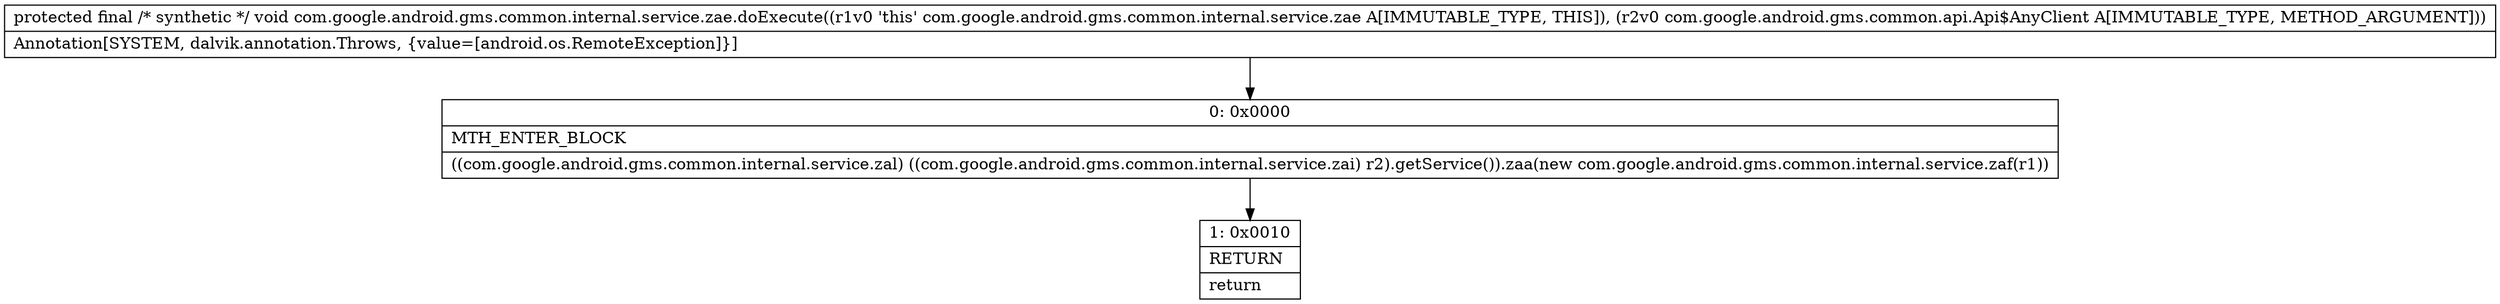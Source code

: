 digraph "CFG forcom.google.android.gms.common.internal.service.zae.doExecute(Lcom\/google\/android\/gms\/common\/api\/Api$AnyClient;)V" {
Node_0 [shape=record,label="{0\:\ 0x0000|MTH_ENTER_BLOCK\l|((com.google.android.gms.common.internal.service.zal) ((com.google.android.gms.common.internal.service.zai) r2).getService()).zaa(new com.google.android.gms.common.internal.service.zaf(r1))\l}"];
Node_1 [shape=record,label="{1\:\ 0x0010|RETURN\l|return\l}"];
MethodNode[shape=record,label="{protected final \/* synthetic *\/ void com.google.android.gms.common.internal.service.zae.doExecute((r1v0 'this' com.google.android.gms.common.internal.service.zae A[IMMUTABLE_TYPE, THIS]), (r2v0 com.google.android.gms.common.api.Api$AnyClient A[IMMUTABLE_TYPE, METHOD_ARGUMENT]))  | Annotation[SYSTEM, dalvik.annotation.Throws, \{value=[android.os.RemoteException]\}]\l}"];
MethodNode -> Node_0;
Node_0 -> Node_1;
}

